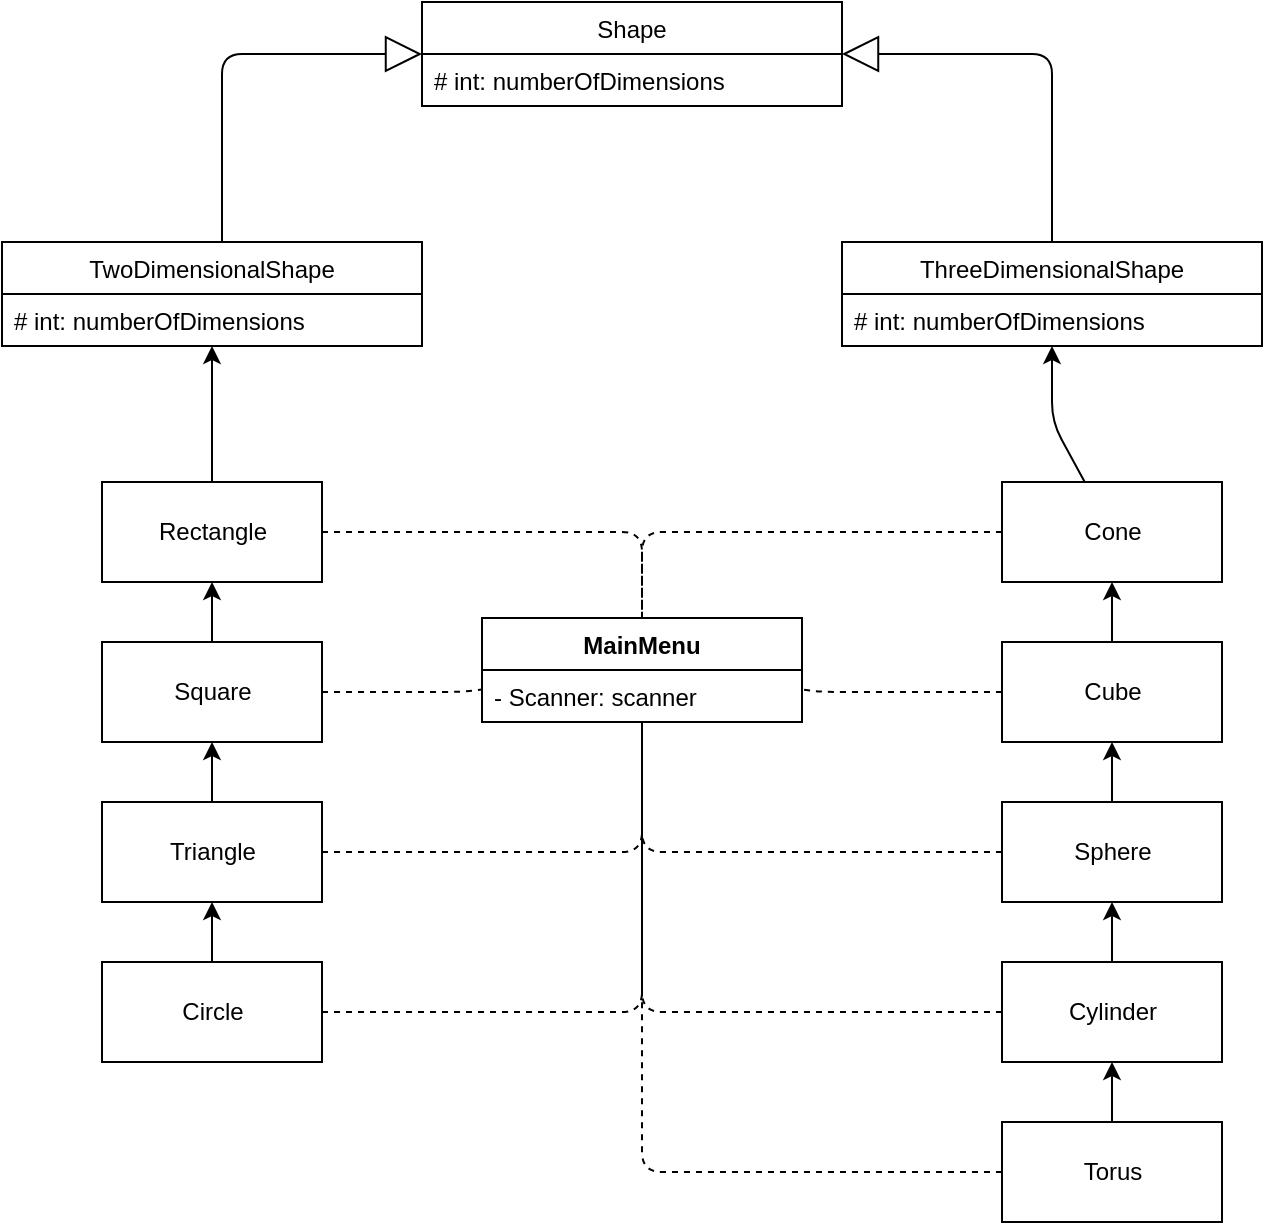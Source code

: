 <mxfile>
    <diagram id="43DB-VEL97SzryAKxGKC" name="Page-1">
        <mxGraphModel dx="746" dy="1144" grid="1" gridSize="10" guides="1" tooltips="1" connect="1" arrows="1" fold="1" page="1" pageScale="1" pageWidth="850" pageHeight="1100" math="0" shadow="0">
            <root>
                <mxCell id="0"/>
                <mxCell id="1" parent="0"/>
                <mxCell id="24" value="Shape" style="swimlane;fontStyle=0;childLayout=stackLayout;horizontal=1;startSize=26;fillColor=none;horizontalStack=0;resizeParent=1;resizeParentMax=0;resizeLast=0;collapsible=1;marginBottom=0;" vertex="1" parent="1">
                    <mxGeometry x="300" y="40" width="210" height="52" as="geometry"/>
                </mxCell>
                <mxCell id="25" value="# int: numberOfDimensions" style="text;strokeColor=none;fillColor=none;align=left;verticalAlign=top;spacingLeft=4;spacingRight=4;overflow=hidden;rotatable=0;points=[[0,0.5],[1,0.5]];portConstraint=eastwest;" vertex="1" parent="24">
                    <mxGeometry y="26" width="210" height="26" as="geometry"/>
                </mxCell>
                <mxCell id="63" style="edgeStyle=none;html=1;" edge="1" parent="1" source="28" target="45">
                    <mxGeometry relative="1" as="geometry"/>
                </mxCell>
                <mxCell id="78" style="edgeStyle=none;html=1;dashed=1;endArrow=none;endFill=0;" edge="1" parent="1" source="28" target="34">
                    <mxGeometry relative="1" as="geometry">
                        <Array as="points">
                            <mxPoint x="410" y="545"/>
                        </Array>
                    </mxGeometry>
                </mxCell>
                <mxCell id="28" value="Circle" style="html=1;" vertex="1" parent="1">
                    <mxGeometry x="140" y="520" width="110" height="50" as="geometry"/>
                </mxCell>
                <mxCell id="34" value="MainMenu" style="swimlane;fontStyle=1;align=center;verticalAlign=top;childLayout=stackLayout;horizontal=1;startSize=26;horizontalStack=0;resizeParent=1;resizeParentMax=0;resizeLast=0;collapsible=1;marginBottom=0;" vertex="1" parent="1">
                    <mxGeometry x="330" y="348" width="160" height="52" as="geometry"/>
                </mxCell>
                <mxCell id="35" value="- Scanner: scanner" style="text;strokeColor=none;fillColor=none;align=left;verticalAlign=top;spacingLeft=4;spacingRight=4;overflow=hidden;rotatable=0;points=[[0,0.5],[1,0.5]];portConstraint=eastwest;" vertex="1" parent="34">
                    <mxGeometry y="26" width="160" height="26" as="geometry"/>
                </mxCell>
                <mxCell id="66" style="edgeStyle=none;html=1;" edge="1" parent="1" source="38" target="47">
                    <mxGeometry relative="1" as="geometry">
                        <Array as="points">
                            <mxPoint x="615" y="250"/>
                        </Array>
                    </mxGeometry>
                </mxCell>
                <mxCell id="73" style="edgeStyle=none;html=1;dashed=1;endArrow=none;endFill=0;" edge="1" parent="1" source="38" target="34">
                    <mxGeometry relative="1" as="geometry">
                        <Array as="points">
                            <mxPoint x="410" y="305"/>
                        </Array>
                    </mxGeometry>
                </mxCell>
                <mxCell id="38" value="Cone" style="html=1;" vertex="1" parent="1">
                    <mxGeometry x="590" y="280" width="110" height="50" as="geometry"/>
                </mxCell>
                <mxCell id="67" style="edgeStyle=none;html=1;entryX=0.5;entryY=1;entryDx=0;entryDy=0;" edge="1" parent="1" source="39" target="38">
                    <mxGeometry relative="1" as="geometry"/>
                </mxCell>
                <mxCell id="74" style="edgeStyle=none;html=1;dashed=1;endArrow=none;endFill=0;" edge="1" parent="1" source="39" target="34">
                    <mxGeometry relative="1" as="geometry">
                        <mxPoint x="490" y="385" as="targetPoint"/>
                        <Array as="points">
                            <mxPoint x="500" y="385"/>
                        </Array>
                    </mxGeometry>
                </mxCell>
                <mxCell id="39" value="Cube" style="html=1;" vertex="1" parent="1">
                    <mxGeometry x="590" y="360" width="110" height="50" as="geometry"/>
                </mxCell>
                <mxCell id="69" style="edgeStyle=none;html=1;entryX=0.5;entryY=1;entryDx=0;entryDy=0;" edge="1" parent="1" source="40" target="42">
                    <mxGeometry relative="1" as="geometry"/>
                </mxCell>
                <mxCell id="79" style="edgeStyle=none;html=1;dashed=1;endArrow=none;endFill=0;" edge="1" parent="1" source="40" target="34">
                    <mxGeometry relative="1" as="geometry">
                        <Array as="points">
                            <mxPoint x="410" y="545"/>
                        </Array>
                    </mxGeometry>
                </mxCell>
                <mxCell id="40" value="Cylinder" style="html=1;" vertex="1" parent="1">
                    <mxGeometry x="590" y="520" width="110" height="50" as="geometry"/>
                </mxCell>
                <mxCell id="64" style="edgeStyle=none;html=1;exitX=0.5;exitY=0;exitDx=0;exitDy=0;" edge="1" parent="1" source="41" target="49">
                    <mxGeometry relative="1" as="geometry"/>
                </mxCell>
                <mxCell id="72" style="html=1;dashed=1;endArrow=none;endFill=0;" edge="1" parent="1" source="41" target="34">
                    <mxGeometry relative="1" as="geometry">
                        <mxPoint x="420" y="305" as="targetPoint"/>
                        <Array as="points">
                            <mxPoint x="410" y="305"/>
                        </Array>
                    </mxGeometry>
                </mxCell>
                <mxCell id="41" value="Rectangle" style="html=1;" vertex="1" parent="1">
                    <mxGeometry x="140" y="280" width="110" height="50" as="geometry"/>
                </mxCell>
                <mxCell id="68" style="edgeStyle=none;html=1;entryX=0.5;entryY=1;entryDx=0;entryDy=0;" edge="1" parent="1" source="42" target="39">
                    <mxGeometry relative="1" as="geometry"/>
                </mxCell>
                <mxCell id="75" style="edgeStyle=none;html=1;exitX=0;exitY=0.5;exitDx=0;exitDy=0;dashed=1;endArrow=none;endFill=0;" edge="1" parent="1" source="42" target="34">
                    <mxGeometry relative="1" as="geometry">
                        <mxPoint x="480" y="465" as="targetPoint"/>
                        <Array as="points">
                            <mxPoint x="410" y="465"/>
                        </Array>
                    </mxGeometry>
                </mxCell>
                <mxCell id="42" value="Sphere" style="html=1;" vertex="1" parent="1">
                    <mxGeometry x="590" y="440" width="110" height="50" as="geometry"/>
                </mxCell>
                <mxCell id="60" style="edgeStyle=none;html=1;" edge="1" parent="1" source="43" target="41">
                    <mxGeometry relative="1" as="geometry"/>
                </mxCell>
                <mxCell id="76" style="edgeStyle=none;html=1;dashed=1;endArrow=none;endFill=0;" edge="1" parent="1" source="43" target="34">
                    <mxGeometry relative="1" as="geometry">
                        <mxPoint x="350" y="385" as="targetPoint"/>
                        <Array as="points">
                            <mxPoint x="320" y="385"/>
                        </Array>
                    </mxGeometry>
                </mxCell>
                <mxCell id="43" value="Square" style="html=1;" vertex="1" parent="1">
                    <mxGeometry x="140" y="360" width="110" height="50" as="geometry"/>
                </mxCell>
                <mxCell id="70" style="edgeStyle=none;html=1;entryX=0.5;entryY=1;entryDx=0;entryDy=0;" edge="1" parent="1" source="44" target="40">
                    <mxGeometry relative="1" as="geometry"/>
                </mxCell>
                <mxCell id="80" style="edgeStyle=none;html=1;dashed=1;endArrow=none;endFill=0;" edge="1" parent="1" source="44" target="34">
                    <mxGeometry relative="1" as="geometry">
                        <Array as="points">
                            <mxPoint x="410" y="625"/>
                        </Array>
                    </mxGeometry>
                </mxCell>
                <mxCell id="44" value="Torus" style="html=1;" vertex="1" parent="1">
                    <mxGeometry x="590" y="600" width="110" height="50" as="geometry"/>
                </mxCell>
                <mxCell id="61" style="edgeStyle=none;html=1;exitX=0.5;exitY=0;exitDx=0;exitDy=0;entryX=0.5;entryY=1;entryDx=0;entryDy=0;" edge="1" parent="1" source="45" target="43">
                    <mxGeometry relative="1" as="geometry"/>
                </mxCell>
                <mxCell id="77" style="edgeStyle=none;html=1;dashed=1;endArrow=none;endFill=0;" edge="1" parent="1" source="45" target="34">
                    <mxGeometry relative="1" as="geometry">
                        <mxPoint x="370" y="465" as="targetPoint"/>
                        <Array as="points">
                            <mxPoint x="410" y="465"/>
                        </Array>
                    </mxGeometry>
                </mxCell>
                <mxCell id="45" value="Triangle" style="html=1;" vertex="1" parent="1">
                    <mxGeometry x="140" y="440" width="110" height="50" as="geometry"/>
                </mxCell>
                <mxCell id="47" value="ThreeDimensionalShape" style="swimlane;fontStyle=0;childLayout=stackLayout;horizontal=1;startSize=26;fillColor=none;horizontalStack=0;resizeParent=1;resizeParentMax=0;resizeLast=0;collapsible=1;marginBottom=0;" vertex="1" parent="1">
                    <mxGeometry x="510" y="160" width="210" height="52" as="geometry"/>
                </mxCell>
                <mxCell id="48" value="# int: numberOfDimensions" style="text;strokeColor=none;fillColor=none;align=left;verticalAlign=top;spacingLeft=4;spacingRight=4;overflow=hidden;rotatable=0;points=[[0,0.5],[1,0.5]];portConstraint=eastwest;" vertex="1" parent="47">
                    <mxGeometry y="26" width="210" height="26" as="geometry"/>
                </mxCell>
                <mxCell id="49" value="TwoDimensionalShape" style="swimlane;fontStyle=0;childLayout=stackLayout;horizontal=1;startSize=26;fillColor=none;horizontalStack=0;resizeParent=1;resizeParentMax=0;resizeLast=0;collapsible=1;marginBottom=0;" vertex="1" parent="1">
                    <mxGeometry x="90" y="160" width="210" height="52" as="geometry"/>
                </mxCell>
                <mxCell id="50" value="# int: numberOfDimensions" style="text;strokeColor=none;fillColor=none;align=left;verticalAlign=top;spacingLeft=4;spacingRight=4;overflow=hidden;rotatable=0;points=[[0,0.5],[1,0.5]];portConstraint=eastwest;" vertex="1" parent="49">
                    <mxGeometry y="26" width="210" height="26" as="geometry"/>
                </mxCell>
                <mxCell id="54" value="" style="endArrow=block;endSize=16;endFill=0;html=1;" edge="1" parent="1">
                    <mxGeometry width="160" relative="1" as="geometry">
                        <mxPoint x="200" y="160" as="sourcePoint"/>
                        <mxPoint x="300" y="66" as="targetPoint"/>
                        <Array as="points">
                            <mxPoint x="200" y="66"/>
                        </Array>
                    </mxGeometry>
                </mxCell>
                <mxCell id="55" value="" style="endArrow=block;endSize=16;endFill=0;html=1;entryX=1;entryY=0.5;entryDx=0;entryDy=0;" edge="1" parent="1" source="47" target="24">
                    <mxGeometry width="160" relative="1" as="geometry">
                        <mxPoint x="620" y="100" as="sourcePoint"/>
                        <mxPoint x="615" y="66" as="targetPoint"/>
                        <Array as="points">
                            <mxPoint x="615" y="66"/>
                        </Array>
                    </mxGeometry>
                </mxCell>
            </root>
        </mxGraphModel>
    </diagram>
</mxfile>